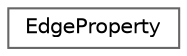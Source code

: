 digraph "Graphical Class Hierarchy"
{
 // LATEX_PDF_SIZE
  bgcolor="transparent";
  edge [fontname=Helvetica,fontsize=10,labelfontname=Helvetica,labelfontsize=10];
  node [fontname=Helvetica,fontsize=10,shape=box,height=0.2,width=0.4];
  rankdir="LR";
  Node0 [id="Node000000",label="EdgeProperty",height=0.2,width=0.4,color="grey40", fillcolor="white", style="filled",URL="$struct_edge_property.html",tooltip="The structure to hold the edge properties."];
}

